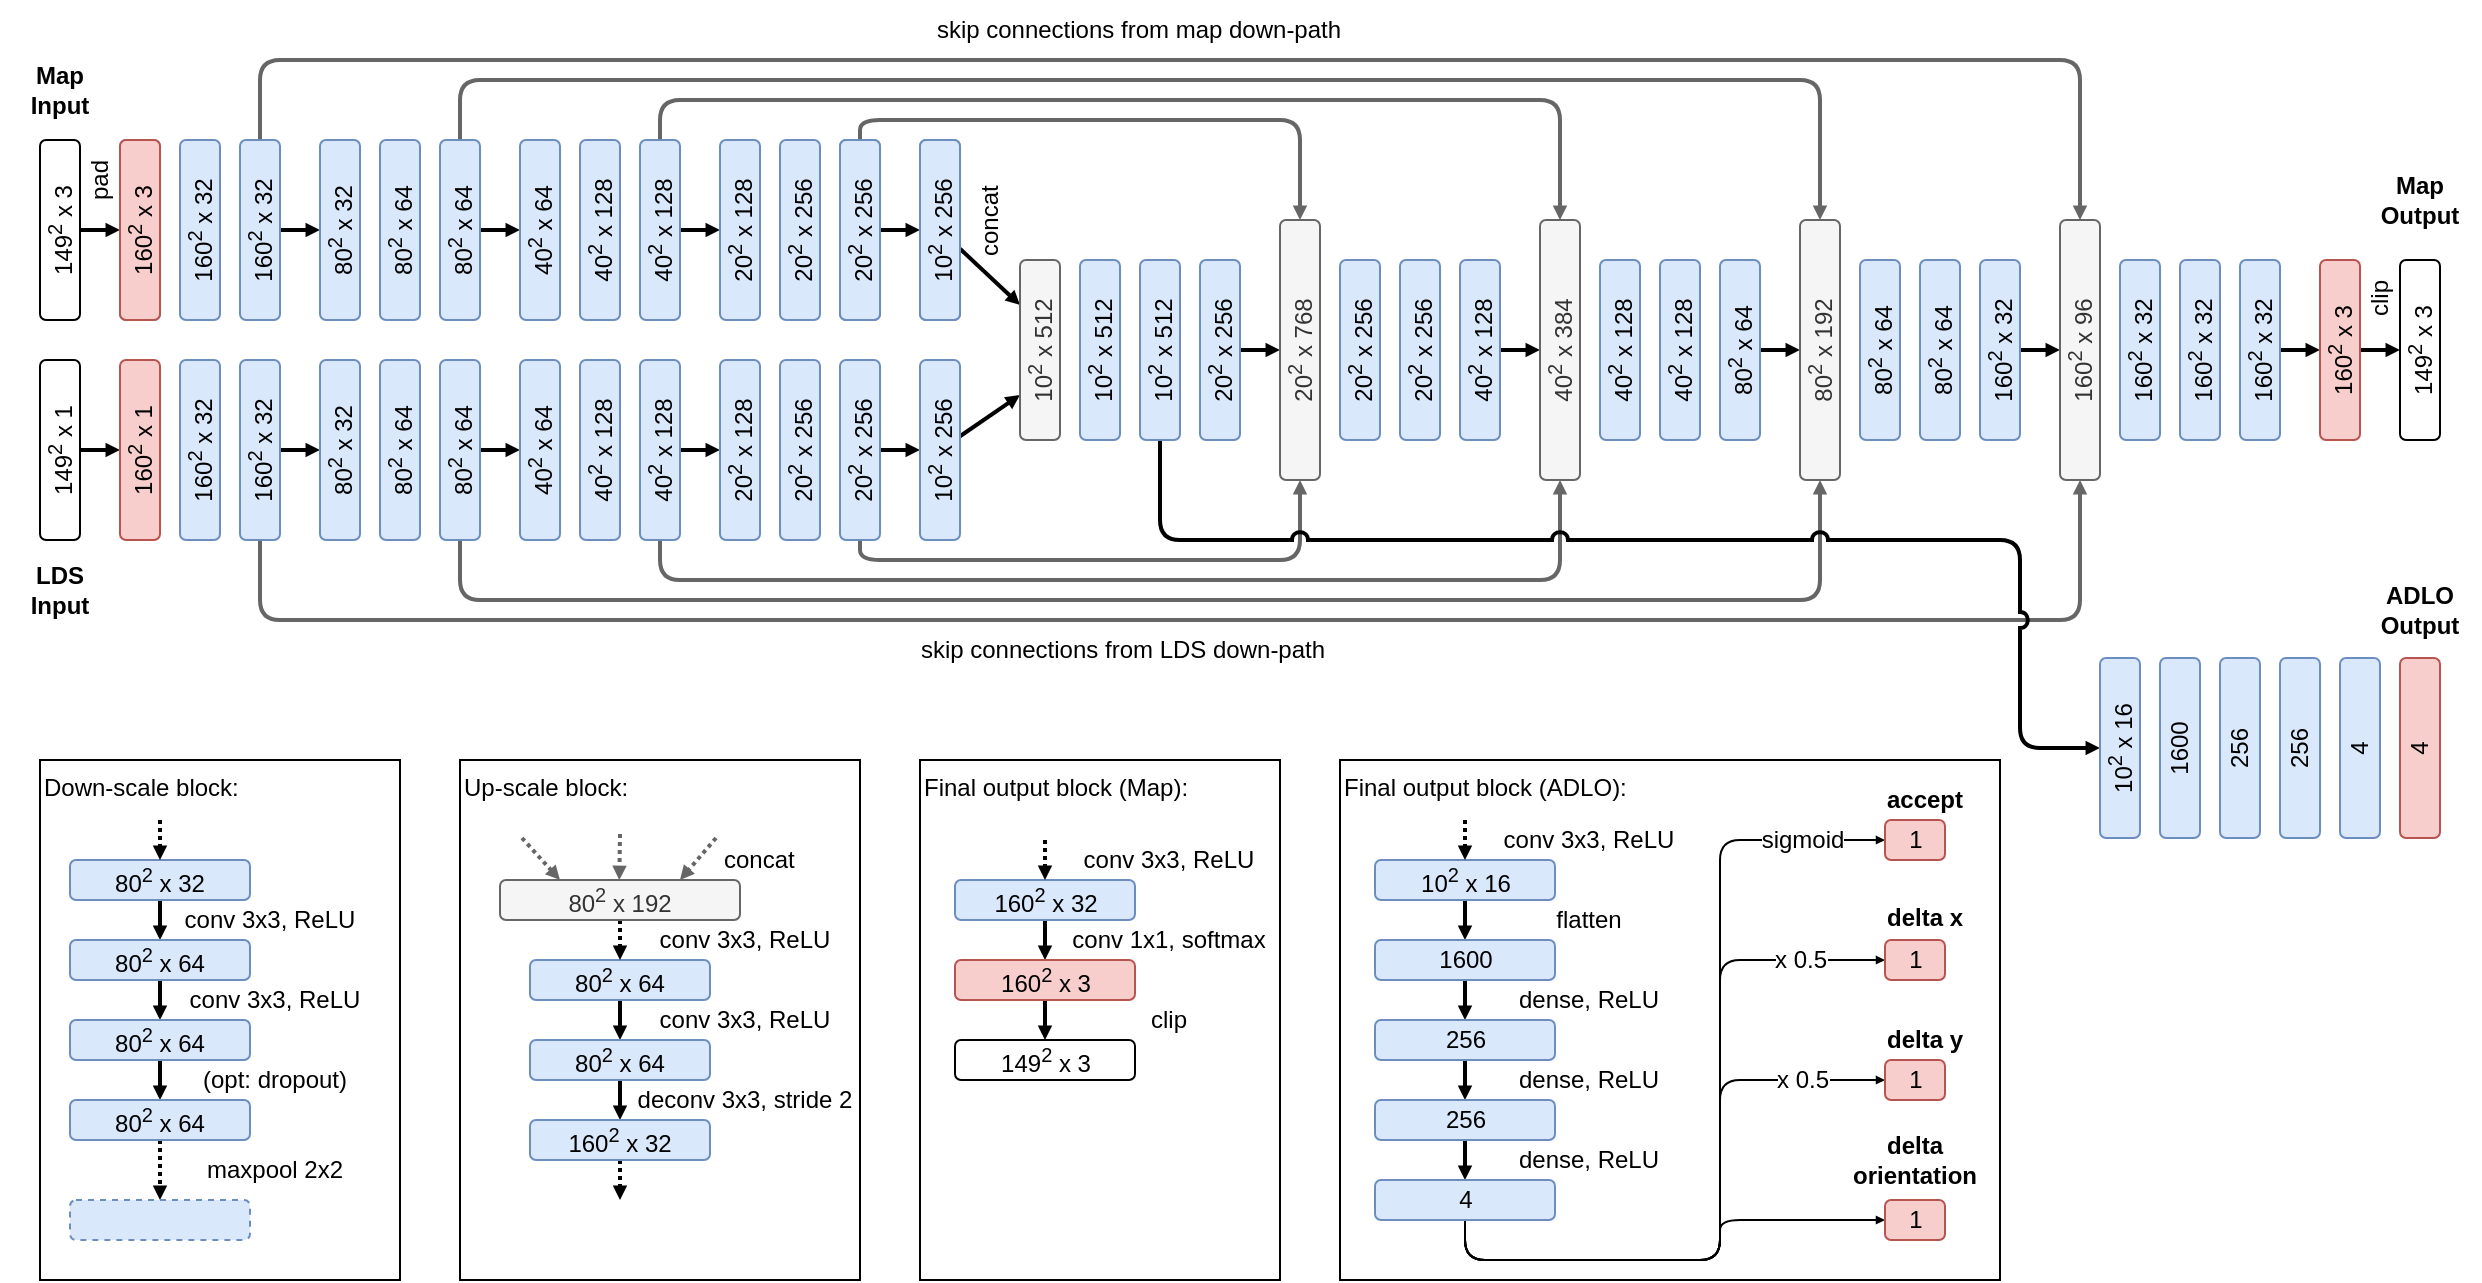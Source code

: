 <mxfile version="20.8.16" type="device" pages="2"><diagram name="slam-architecture" id="v8xXvUWWMMsPFe8PoRe8"><mxGraphModel dx="1233" dy="713" grid="1" gridSize="10" guides="1" tooltips="1" connect="1" arrows="1" fold="1" page="1" pageScale="1" pageWidth="1169" pageHeight="827" math="0" shadow="0"><root><mxCell id="0"/><mxCell id="1" parent="0"/><mxCell id="CcSDmbgj-KFEhcJyChZX-121" value="Down-scale block:" style="rounded=0;whiteSpace=wrap;html=1;fontSize=12;align=left;verticalAlign=top;" parent="1" vertex="1"><mxGeometry x="80" y="560" width="180" height="260" as="geometry"/></mxCell><mxCell id="CcSDmbgj-KFEhcJyChZX-16" style="edgeStyle=none;rounded=0;jumpSize=6;orthogonalLoop=1;jettySize=auto;html=1;entryX=0;entryY=0.5;entryDx=0;entryDy=0;strokeWidth=2;fontSize=10;endArrow=block;endFill=1;startSize=6;endSize=2;" parent="1" source="CcSDmbgj-KFEhcJyChZX-14" target="CcSDmbgj-KFEhcJyChZX-15" edge="1"><mxGeometry relative="1" as="geometry"/></mxCell><mxCell id="CcSDmbgj-KFEhcJyChZX-14" value="149&lt;sup style=&quot;border-color: var(--border-color);&quot;&gt;2&lt;/sup&gt;&amp;nbsp;x 3" style="rounded=1;whiteSpace=wrap;html=1;fontSize=12;horizontal=0;verticalAlign=middle;" parent="1" vertex="1"><mxGeometry x="80" y="250" width="20" height="90" as="geometry"/></mxCell><mxCell id="CcSDmbgj-KFEhcJyChZX-15" value="160&lt;sup style=&quot;border-color: var(--border-color);&quot;&gt;2&lt;/sup&gt;&amp;nbsp;x 3" style="rounded=1;whiteSpace=wrap;html=1;fontSize=12;horizontal=0;fillColor=#dae8fc;strokeColor=#6c8ebf;" parent="1" vertex="1"><mxGeometry x="120" y="250" width="20" height="90" as="geometry"/></mxCell><mxCell id="CcSDmbgj-KFEhcJyChZX-17" value="160&lt;sup style=&quot;border-color: var(--border-color);&quot;&gt;2&lt;/sup&gt;&amp;nbsp;x 32" style="rounded=1;whiteSpace=wrap;html=1;fontSize=12;horizontal=0;fillColor=#dae8fc;strokeColor=#6c8ebf;" parent="1" vertex="1"><mxGeometry x="150" y="250" width="20" height="90" as="geometry"/></mxCell><mxCell id="CcSDmbgj-KFEhcJyChZX-22" style="edgeStyle=none;rounded=0;jumpSize=6;orthogonalLoop=1;jettySize=auto;html=1;entryX=0;entryY=0.5;entryDx=0;entryDy=0;strokeWidth=2;fontSize=12;endArrow=block;endFill=1;startSize=6;endSize=2;" parent="1" source="CcSDmbgj-KFEhcJyChZX-18" target="CcSDmbgj-KFEhcJyChZX-19" edge="1"><mxGeometry relative="1" as="geometry"/></mxCell><mxCell id="CcSDmbgj-KFEhcJyChZX-99" style="edgeStyle=orthogonalEdgeStyle;rounded=1;jumpSize=6;orthogonalLoop=1;jettySize=auto;html=1;entryX=0.5;entryY=0;entryDx=0;entryDy=0;strokeWidth=2;fontSize=10;endArrow=block;endFill=1;startSize=6;endSize=2;fillColor=#f5f5f5;strokeColor=#666666;" parent="1" source="CcSDmbgj-KFEhcJyChZX-18" target="CcSDmbgj-KFEhcJyChZX-92" edge="1"><mxGeometry relative="1" as="geometry"><Array as="points"><mxPoint x="190" y="210"/><mxPoint x="1100" y="210"/></Array></mxGeometry></mxCell><mxCell id="CcSDmbgj-KFEhcJyChZX-18" value="160&lt;sup style=&quot;border-color: var(--border-color);&quot;&gt;2&lt;/sup&gt;&amp;nbsp;x 32" style="rounded=1;whiteSpace=wrap;html=1;fontSize=12;horizontal=0;fillColor=#dae8fc;strokeColor=#6c8ebf;" parent="1" vertex="1"><mxGeometry x="180" y="250" width="20" height="90" as="geometry"/></mxCell><mxCell id="CcSDmbgj-KFEhcJyChZX-19" value="80&lt;sup style=&quot;border-color: var(--border-color);&quot;&gt;2&lt;/sup&gt;&amp;nbsp;x 32" style="rounded=1;whiteSpace=wrap;html=1;fontSize=12;horizontal=0;fillColor=#dae8fc;strokeColor=#6c8ebf;" parent="1" vertex="1"><mxGeometry x="220" y="250" width="20" height="90" as="geometry"/></mxCell><mxCell id="CcSDmbgj-KFEhcJyChZX-25" value="80&lt;sup style=&quot;border-color: var(--border-color);&quot;&gt;2&lt;/sup&gt;&amp;nbsp;x 64" style="rounded=1;whiteSpace=wrap;html=1;fontSize=12;horizontal=0;fillColor=#dae8fc;strokeColor=#6c8ebf;" parent="1" vertex="1"><mxGeometry x="250" y="250" width="20" height="90" as="geometry"/></mxCell><mxCell id="CcSDmbgj-KFEhcJyChZX-28" style="edgeStyle=none;rounded=0;jumpSize=6;orthogonalLoop=1;jettySize=auto;html=1;entryX=0;entryY=0.5;entryDx=0;entryDy=0;strokeWidth=2;fontSize=10;endArrow=block;endFill=1;startSize=6;endSize=2;" parent="1" source="CcSDmbgj-KFEhcJyChZX-26" target="CcSDmbgj-KFEhcJyChZX-27" edge="1"><mxGeometry relative="1" as="geometry"/></mxCell><mxCell id="CcSDmbgj-KFEhcJyChZX-89" style="edgeStyle=orthogonalEdgeStyle;rounded=1;jumpSize=6;orthogonalLoop=1;jettySize=auto;html=1;entryX=0.5;entryY=0;entryDx=0;entryDy=0;strokeWidth=2;fontSize=10;endArrow=block;endFill=1;startSize=6;endSize=2;fillColor=#f5f5f5;strokeColor=#666666;" parent="1" source="CcSDmbgj-KFEhcJyChZX-26" target="CcSDmbgj-KFEhcJyChZX-82" edge="1"><mxGeometry relative="1" as="geometry"><Array as="points"><mxPoint x="290" y="220"/><mxPoint x="970" y="220"/></Array></mxGeometry></mxCell><mxCell id="CcSDmbgj-KFEhcJyChZX-26" value="80&lt;sup style=&quot;border-color: var(--border-color);&quot;&gt;2&lt;/sup&gt;&amp;nbsp;x 64" style="rounded=1;whiteSpace=wrap;html=1;fontSize=12;horizontal=0;fillColor=#dae8fc;strokeColor=#6c8ebf;" parent="1" vertex="1"><mxGeometry x="280" y="250" width="20" height="90" as="geometry"/></mxCell><mxCell id="CcSDmbgj-KFEhcJyChZX-27" value="40&lt;sup style=&quot;border-color: var(--border-color);&quot;&gt;2&lt;/sup&gt;&amp;nbsp;x 64" style="rounded=1;whiteSpace=wrap;html=1;fontSize=12;horizontal=0;fillColor=#dae8fc;strokeColor=#6c8ebf;" parent="1" vertex="1"><mxGeometry x="320" y="250" width="20" height="90" as="geometry"/></mxCell><mxCell id="CcSDmbgj-KFEhcJyChZX-29" value="40&lt;sup style=&quot;border-color: var(--border-color);&quot;&gt;2&lt;/sup&gt;&amp;nbsp;x 128" style="rounded=1;whiteSpace=wrap;html=1;fontSize=12;horizontal=0;fillColor=#dae8fc;strokeColor=#6c8ebf;" parent="1" vertex="1"><mxGeometry x="350" y="250" width="20" height="90" as="geometry"/></mxCell><mxCell id="CcSDmbgj-KFEhcJyChZX-32" style="edgeStyle=none;rounded=0;jumpSize=6;orthogonalLoop=1;jettySize=auto;html=1;entryX=0;entryY=0.5;entryDx=0;entryDy=0;strokeWidth=2;fontSize=10;endArrow=block;endFill=1;startSize=6;endSize=2;" parent="1" source="CcSDmbgj-KFEhcJyChZX-30" target="CcSDmbgj-KFEhcJyChZX-31" edge="1"><mxGeometry relative="1" as="geometry"/></mxCell><mxCell id="CcSDmbgj-KFEhcJyChZX-88" style="edgeStyle=orthogonalEdgeStyle;rounded=1;jumpSize=6;orthogonalLoop=1;jettySize=auto;html=1;entryX=0.5;entryY=0;entryDx=0;entryDy=0;strokeWidth=2;fontSize=10;endArrow=block;endFill=1;startSize=6;endSize=2;fillColor=#f5f5f5;strokeColor=#666666;" parent="1" source="CcSDmbgj-KFEhcJyChZX-30" target="CcSDmbgj-KFEhcJyChZX-76" edge="1"><mxGeometry relative="1" as="geometry"><Array as="points"><mxPoint x="390" y="230"/><mxPoint x="840" y="230"/></Array></mxGeometry></mxCell><mxCell id="CcSDmbgj-KFEhcJyChZX-30" value="40&lt;sup style=&quot;border-color: var(--border-color);&quot;&gt;2&lt;/sup&gt;&amp;nbsp;x 128" style="rounded=1;whiteSpace=wrap;html=1;fontSize=12;horizontal=0;fillColor=#dae8fc;strokeColor=#6c8ebf;" parent="1" vertex="1"><mxGeometry x="380" y="250" width="20" height="90" as="geometry"/></mxCell><mxCell id="CcSDmbgj-KFEhcJyChZX-31" value="20&lt;sup style=&quot;border-color: var(--border-color);&quot;&gt;2&lt;/sup&gt;&amp;nbsp;x 128" style="rounded=1;whiteSpace=wrap;html=1;fontSize=12;horizontal=0;fillColor=#dae8fc;strokeColor=#6c8ebf;" parent="1" vertex="1"><mxGeometry x="420" y="250" width="20" height="90" as="geometry"/></mxCell><mxCell id="CcSDmbgj-KFEhcJyChZX-33" value="20&lt;sup style=&quot;border-color: var(--border-color);&quot;&gt;2&lt;/sup&gt;&amp;nbsp;x 256" style="rounded=1;whiteSpace=wrap;html=1;fontSize=12;horizontal=0;fillColor=#dae8fc;strokeColor=#6c8ebf;" parent="1" vertex="1"><mxGeometry x="450" y="250" width="20" height="90" as="geometry"/></mxCell><mxCell id="CcSDmbgj-KFEhcJyChZX-34" value="20&lt;sup style=&quot;border-color: var(--border-color);&quot;&gt;2&lt;/sup&gt;&amp;nbsp;x 256" style="rounded=1;whiteSpace=wrap;html=1;fontSize=12;horizontal=0;fillColor=#dae8fc;strokeColor=#6c8ebf;" parent="1" vertex="1"><mxGeometry x="480" y="250" width="20" height="90" as="geometry"/></mxCell><mxCell id="CcSDmbgj-KFEhcJyChZX-35" style="edgeStyle=none;rounded=0;jumpSize=6;orthogonalLoop=1;jettySize=auto;html=1;entryX=0;entryY=0.5;entryDx=0;entryDy=0;strokeWidth=2;fontSize=10;endArrow=block;endFill=1;startSize=6;endSize=2;" parent="1" source="CcSDmbgj-KFEhcJyChZX-36" target="CcSDmbgj-KFEhcJyChZX-37" edge="1"><mxGeometry relative="1" as="geometry"/></mxCell><mxCell id="CcSDmbgj-KFEhcJyChZX-36" value="149&lt;sup style=&quot;border-color: var(--border-color);&quot;&gt;2&lt;/sup&gt;&amp;nbsp;x 1" style="rounded=1;whiteSpace=wrap;html=1;fontSize=12;horizontal=0;verticalAlign=middle;" parent="1" vertex="1"><mxGeometry x="80" y="360" width="20" height="90" as="geometry"/></mxCell><mxCell id="CcSDmbgj-KFEhcJyChZX-37" value="160&lt;sup style=&quot;border-color: var(--border-color);&quot;&gt;2&lt;/sup&gt;&amp;nbsp;x 1" style="rounded=1;whiteSpace=wrap;html=1;fontSize=12;horizontal=0;fillColor=#f8cecc;strokeColor=#b85450;" parent="1" vertex="1"><mxGeometry x="120" y="360" width="20" height="90" as="geometry"/></mxCell><mxCell id="CcSDmbgj-KFEhcJyChZX-38" value="160&lt;sup style=&quot;border-color: var(--border-color);&quot;&gt;2&lt;/sup&gt;&amp;nbsp;x 32" style="rounded=1;whiteSpace=wrap;html=1;fontSize=12;horizontal=0;fillColor=#dae8fc;strokeColor=#6c8ebf;" parent="1" vertex="1"><mxGeometry x="150" y="360" width="20" height="90" as="geometry"/></mxCell><mxCell id="CcSDmbgj-KFEhcJyChZX-39" style="edgeStyle=none;rounded=0;jumpSize=6;orthogonalLoop=1;jettySize=auto;html=1;entryX=0;entryY=0.5;entryDx=0;entryDy=0;strokeWidth=2;fontSize=12;endArrow=block;endFill=1;startSize=6;endSize=2;" parent="1" source="CcSDmbgj-KFEhcJyChZX-40" target="CcSDmbgj-KFEhcJyChZX-41" edge="1"><mxGeometry relative="1" as="geometry"/></mxCell><mxCell id="CcSDmbgj-KFEhcJyChZX-100" style="edgeStyle=orthogonalEdgeStyle;rounded=1;jumpSize=6;orthogonalLoop=1;jettySize=auto;html=1;entryX=0.5;entryY=1;entryDx=0;entryDy=0;strokeWidth=2;fontSize=10;endArrow=block;endFill=1;startSize=6;endSize=2;fillColor=#f5f5f5;strokeColor=#666666;" parent="1" source="CcSDmbgj-KFEhcJyChZX-40" target="CcSDmbgj-KFEhcJyChZX-92" edge="1"><mxGeometry relative="1" as="geometry"><Array as="points"><mxPoint x="190" y="490"/><mxPoint x="1100" y="490"/></Array></mxGeometry></mxCell><mxCell id="CcSDmbgj-KFEhcJyChZX-40" value="160&lt;sup style=&quot;border-color: var(--border-color);&quot;&gt;2&lt;/sup&gt;&amp;nbsp;x 32" style="rounded=1;whiteSpace=wrap;html=1;fontSize=12;horizontal=0;fillColor=#dae8fc;strokeColor=#6c8ebf;" parent="1" vertex="1"><mxGeometry x="180" y="360" width="20" height="90" as="geometry"/></mxCell><mxCell id="CcSDmbgj-KFEhcJyChZX-41" value="80&lt;sup style=&quot;border-color: var(--border-color);&quot;&gt;2&lt;/sup&gt;&amp;nbsp;x 32" style="rounded=1;whiteSpace=wrap;html=1;fontSize=12;horizontal=0;fillColor=#dae8fc;strokeColor=#6c8ebf;" parent="1" vertex="1"><mxGeometry x="220" y="360" width="20" height="90" as="geometry"/></mxCell><mxCell id="CcSDmbgj-KFEhcJyChZX-42" value="80&lt;sup style=&quot;border-color: var(--border-color);&quot;&gt;2&lt;/sup&gt;&amp;nbsp;x 64" style="rounded=1;whiteSpace=wrap;html=1;fontSize=12;horizontal=0;fillColor=#dae8fc;strokeColor=#6c8ebf;" parent="1" vertex="1"><mxGeometry x="250" y="360" width="20" height="90" as="geometry"/></mxCell><mxCell id="CcSDmbgj-KFEhcJyChZX-43" style="edgeStyle=none;rounded=0;jumpSize=6;orthogonalLoop=1;jettySize=auto;html=1;entryX=0;entryY=0.5;entryDx=0;entryDy=0;strokeWidth=2;fontSize=10;endArrow=block;endFill=1;startSize=6;endSize=2;" parent="1" source="CcSDmbgj-KFEhcJyChZX-44" target="CcSDmbgj-KFEhcJyChZX-45" edge="1"><mxGeometry relative="1" as="geometry"/></mxCell><mxCell id="CcSDmbgj-KFEhcJyChZX-87" style="edgeStyle=orthogonalEdgeStyle;rounded=1;jumpSize=6;orthogonalLoop=1;jettySize=auto;html=1;entryX=0.5;entryY=1;entryDx=0;entryDy=0;strokeWidth=2;fontSize=10;endArrow=block;endFill=1;startSize=6;endSize=2;fillColor=#f5f5f5;strokeColor=#666666;" parent="1" source="CcSDmbgj-KFEhcJyChZX-44" target="CcSDmbgj-KFEhcJyChZX-82" edge="1"><mxGeometry relative="1" as="geometry"><Array as="points"><mxPoint x="290" y="480"/><mxPoint x="970" y="480"/></Array></mxGeometry></mxCell><mxCell id="CcSDmbgj-KFEhcJyChZX-44" value="80&lt;sup style=&quot;border-color: var(--border-color);&quot;&gt;2&lt;/sup&gt;&amp;nbsp;x 64" style="rounded=1;whiteSpace=wrap;html=1;fontSize=12;horizontal=0;fillColor=#dae8fc;strokeColor=#6c8ebf;" parent="1" vertex="1"><mxGeometry x="280" y="360" width="20" height="90" as="geometry"/></mxCell><mxCell id="CcSDmbgj-KFEhcJyChZX-45" value="40&lt;sup style=&quot;border-color: var(--border-color);&quot;&gt;2&lt;/sup&gt;&amp;nbsp;x 64" style="rounded=1;whiteSpace=wrap;html=1;fontSize=12;horizontal=0;fillColor=#dae8fc;strokeColor=#6c8ebf;" parent="1" vertex="1"><mxGeometry x="320" y="360" width="20" height="90" as="geometry"/></mxCell><mxCell id="CcSDmbgj-KFEhcJyChZX-46" value="40&lt;sup style=&quot;border-color: var(--border-color);&quot;&gt;2&lt;/sup&gt;&amp;nbsp;x 128" style="rounded=1;whiteSpace=wrap;html=1;fontSize=12;horizontal=0;fillColor=#dae8fc;strokeColor=#6c8ebf;" parent="1" vertex="1"><mxGeometry x="350" y="360" width="20" height="90" as="geometry"/></mxCell><mxCell id="CcSDmbgj-KFEhcJyChZX-47" style="edgeStyle=none;rounded=0;jumpSize=6;orthogonalLoop=1;jettySize=auto;html=1;entryX=0;entryY=0.5;entryDx=0;entryDy=0;strokeWidth=2;fontSize=10;endArrow=block;endFill=1;startSize=6;endSize=2;" parent="1" source="CcSDmbgj-KFEhcJyChZX-48" target="CcSDmbgj-KFEhcJyChZX-49" edge="1"><mxGeometry relative="1" as="geometry"/></mxCell><mxCell id="CcSDmbgj-KFEhcJyChZX-86" style="edgeStyle=orthogonalEdgeStyle;rounded=1;jumpSize=6;orthogonalLoop=1;jettySize=auto;html=1;entryX=0.5;entryY=1;entryDx=0;entryDy=0;strokeWidth=2;fontSize=10;endArrow=block;endFill=1;startSize=6;endSize=2;fillColor=#f5f5f5;strokeColor=#666666;" parent="1" source="CcSDmbgj-KFEhcJyChZX-48" target="CcSDmbgj-KFEhcJyChZX-76" edge="1"><mxGeometry relative="1" as="geometry"><Array as="points"><mxPoint x="390" y="470"/><mxPoint x="840" y="470"/></Array></mxGeometry></mxCell><mxCell id="CcSDmbgj-KFEhcJyChZX-48" value="40&lt;sup style=&quot;border-color: var(--border-color);&quot;&gt;2&lt;/sup&gt;&amp;nbsp;x 128" style="rounded=1;whiteSpace=wrap;html=1;fontSize=12;horizontal=0;fillColor=#dae8fc;strokeColor=#6c8ebf;" parent="1" vertex="1"><mxGeometry x="380" y="360" width="20" height="90" as="geometry"/></mxCell><mxCell id="CcSDmbgj-KFEhcJyChZX-49" value="20&lt;sup style=&quot;border-color: var(--border-color);&quot;&gt;2&lt;/sup&gt;&amp;nbsp;x 128" style="rounded=1;whiteSpace=wrap;html=1;fontSize=12;horizontal=0;fillColor=#dae8fc;strokeColor=#6c8ebf;" parent="1" vertex="1"><mxGeometry x="420" y="360" width="20" height="90" as="geometry"/></mxCell><mxCell id="CcSDmbgj-KFEhcJyChZX-50" value="20&lt;sup style=&quot;border-color: var(--border-color);&quot;&gt;2&lt;/sup&gt;&amp;nbsp;x 256" style="rounded=1;whiteSpace=wrap;html=1;fontSize=12;horizontal=0;fillColor=#dae8fc;strokeColor=#6c8ebf;" parent="1" vertex="1"><mxGeometry x="450" y="360" width="20" height="90" as="geometry"/></mxCell><mxCell id="CcSDmbgj-KFEhcJyChZX-57" style="edgeStyle=none;rounded=0;jumpSize=6;orthogonalLoop=1;jettySize=auto;html=1;entryX=0;entryY=0.5;entryDx=0;entryDy=0;strokeWidth=2;fontSize=10;endArrow=block;endFill=1;startSize=6;endSize=2;" parent="1" source="CcSDmbgj-KFEhcJyChZX-51" target="CcSDmbgj-KFEhcJyChZX-54" edge="1"><mxGeometry relative="1" as="geometry"/></mxCell><mxCell id="CcSDmbgj-KFEhcJyChZX-69" style="edgeStyle=orthogonalEdgeStyle;rounded=1;jumpSize=6;orthogonalLoop=1;jettySize=auto;html=1;entryX=0.5;entryY=1;entryDx=0;entryDy=0;strokeWidth=2;fontSize=10;endArrow=block;endFill=1;startSize=6;endSize=2;fillColor=#f5f5f5;strokeColor=#666666;" parent="1" source="CcSDmbgj-KFEhcJyChZX-51" target="CcSDmbgj-KFEhcJyChZX-67" edge="1"><mxGeometry relative="1" as="geometry"><Array as="points"><mxPoint x="490" y="460"/><mxPoint x="710" y="460"/></Array></mxGeometry></mxCell><mxCell id="CcSDmbgj-KFEhcJyChZX-51" value="20&lt;sup style=&quot;border-color: var(--border-color);&quot;&gt;2&lt;/sup&gt;&amp;nbsp;x 256" style="rounded=1;whiteSpace=wrap;html=1;fontSize=12;horizontal=0;fillColor=#dae8fc;strokeColor=#6c8ebf;" parent="1" vertex="1"><mxGeometry x="480" y="360" width="20" height="90" as="geometry"/></mxCell><mxCell id="CcSDmbgj-KFEhcJyChZX-56" style="edgeStyle=none;rounded=0;jumpSize=6;orthogonalLoop=1;jettySize=auto;html=1;strokeWidth=2;fontSize=10;endArrow=block;endFill=1;startSize=6;endSize=2;" parent="1" source="CcSDmbgj-KFEhcJyChZX-52" target="CcSDmbgj-KFEhcJyChZX-55" edge="1"><mxGeometry relative="1" as="geometry"/></mxCell><mxCell id="CcSDmbgj-KFEhcJyChZX-70" style="edgeStyle=orthogonalEdgeStyle;rounded=1;jumpSize=6;orthogonalLoop=1;jettySize=auto;html=1;entryX=0.5;entryY=0;entryDx=0;entryDy=0;strokeWidth=2;fontSize=10;endArrow=block;endFill=1;startSize=6;endSize=2;fillColor=#f5f5f5;strokeColor=#666666;" parent="1" source="CcSDmbgj-KFEhcJyChZX-52" target="CcSDmbgj-KFEhcJyChZX-67" edge="1"><mxGeometry relative="1" as="geometry"><Array as="points"><mxPoint x="490" y="240"/><mxPoint x="710" y="240"/></Array></mxGeometry></mxCell><mxCell id="CcSDmbgj-KFEhcJyChZX-52" value="20&lt;sup style=&quot;border-color: var(--border-color);&quot;&gt;2&lt;/sup&gt;&amp;nbsp;x 256" style="rounded=1;whiteSpace=wrap;html=1;fontSize=12;horizontal=0;fillColor=#dae8fc;strokeColor=#6c8ebf;" parent="1" vertex="1"><mxGeometry x="480" y="250" width="20" height="90" as="geometry"/></mxCell><mxCell id="CcSDmbgj-KFEhcJyChZX-53" value="20&lt;sup style=&quot;border-color: var(--border-color);&quot;&gt;2&lt;/sup&gt;&amp;nbsp;x 256" style="rounded=1;whiteSpace=wrap;html=1;fontSize=12;horizontal=0;fillColor=#dae8fc;strokeColor=#6c8ebf;" parent="1" vertex="1"><mxGeometry x="520" y="250" width="20" height="90" as="geometry"/></mxCell><mxCell id="CcSDmbgj-KFEhcJyChZX-62" style="edgeStyle=none;rounded=0;jumpSize=6;orthogonalLoop=1;jettySize=auto;html=1;entryX=0;entryY=0.75;entryDx=0;entryDy=0;strokeWidth=2;fontSize=10;endArrow=block;endFill=1;startSize=6;endSize=2;" parent="1" source="CcSDmbgj-KFEhcJyChZX-54" target="CcSDmbgj-KFEhcJyChZX-58" edge="1"><mxGeometry relative="1" as="geometry"/></mxCell><mxCell id="CcSDmbgj-KFEhcJyChZX-54" value="10&lt;sup style=&quot;border-color: var(--border-color);&quot;&gt;2&lt;/sup&gt;&amp;nbsp;x 256" style="rounded=1;whiteSpace=wrap;html=1;fontSize=12;horizontal=0;fillColor=#dae8fc;strokeColor=#6c8ebf;" parent="1" vertex="1"><mxGeometry x="520" y="360" width="20" height="90" as="geometry"/></mxCell><mxCell id="CcSDmbgj-KFEhcJyChZX-63" style="edgeStyle=none;rounded=0;jumpSize=6;orthogonalLoop=1;jettySize=auto;html=1;entryX=0;entryY=0.25;entryDx=0;entryDy=0;strokeWidth=2;fontSize=10;endArrow=block;endFill=1;startSize=6;endSize=2;" parent="1" source="CcSDmbgj-KFEhcJyChZX-55" target="CcSDmbgj-KFEhcJyChZX-58" edge="1"><mxGeometry relative="1" as="geometry"/></mxCell><mxCell id="CcSDmbgj-KFEhcJyChZX-55" value="10&lt;sup style=&quot;border-color: var(--border-color);&quot;&gt;2&lt;/sup&gt;&amp;nbsp;x 256" style="rounded=1;whiteSpace=wrap;html=1;fontSize=12;horizontal=0;fillColor=#dae8fc;strokeColor=#6c8ebf;" parent="1" vertex="1"><mxGeometry x="520" y="250" width="20" height="90" as="geometry"/></mxCell><mxCell id="CcSDmbgj-KFEhcJyChZX-58" value="10&lt;sup style=&quot;border-color: var(--border-color);&quot;&gt;2&lt;/sup&gt;&amp;nbsp;x 512" style="rounded=1;whiteSpace=wrap;html=1;fontSize=12;horizontal=0;fillColor=#f5f5f5;strokeColor=#666666;fontColor=#333333;" parent="1" vertex="1"><mxGeometry x="570" y="310" width="20" height="90" as="geometry"/></mxCell><mxCell id="CcSDmbgj-KFEhcJyChZX-59" value="10&lt;sup style=&quot;border-color: var(--border-color);&quot;&gt;2&lt;/sup&gt;&amp;nbsp;x 512" style="rounded=1;whiteSpace=wrap;html=1;fontSize=12;horizontal=0;fillColor=#dae8fc;strokeColor=#6c8ebf;" parent="1" vertex="1"><mxGeometry x="600" y="310" width="20" height="90" as="geometry"/></mxCell><mxCell id="CcSDmbgj-KFEhcJyChZX-179" style="edgeStyle=orthogonalEdgeStyle;rounded=1;jumpSize=6;orthogonalLoop=1;jettySize=auto;html=1;strokeWidth=2;fontSize=12;endArrow=block;endFill=1;startSize=6;endSize=2;entryX=0;entryY=0.5;entryDx=0;entryDy=0;jumpStyle=arc;" parent="1" source="CcSDmbgj-KFEhcJyChZX-60" target="CcSDmbgj-KFEhcJyChZX-180" edge="1"><mxGeometry relative="1" as="geometry"><mxPoint x="760" y="540" as="targetPoint"/><Array as="points"><mxPoint x="640" y="450"/><mxPoint x="1070" y="450"/><mxPoint x="1070" y="554"/></Array></mxGeometry></mxCell><mxCell id="CcSDmbgj-KFEhcJyChZX-60" value="10&lt;sup style=&quot;border-color: var(--border-color);&quot;&gt;2&lt;/sup&gt;&amp;nbsp;x 512" style="rounded=1;whiteSpace=wrap;html=1;fontSize=12;horizontal=0;fillColor=#dae8fc;strokeColor=#6c8ebf;" parent="1" vertex="1"><mxGeometry x="630" y="310" width="20" height="90" as="geometry"/></mxCell><mxCell id="CcSDmbgj-KFEhcJyChZX-64" value="concat" style="text;html=1;strokeColor=none;fillColor=none;align=left;verticalAlign=middle;whiteSpace=wrap;rounded=0;fontSize=12;horizontal=0;" parent="1" vertex="1"><mxGeometry x="540" y="270" width="30" height="40" as="geometry"/></mxCell><mxCell id="CcSDmbgj-KFEhcJyChZX-71" style="rounded=1;jumpSize=6;orthogonalLoop=1;jettySize=auto;html=1;entryX=0;entryY=0.5;entryDx=0;entryDy=0;strokeWidth=2;fontSize=10;endArrow=block;endFill=1;startSize=6;endSize=2;" parent="1" source="CcSDmbgj-KFEhcJyChZX-65" target="CcSDmbgj-KFEhcJyChZX-67" edge="1"><mxGeometry relative="1" as="geometry"/></mxCell><mxCell id="CcSDmbgj-KFEhcJyChZX-65" value="20&lt;sup style=&quot;border-color: var(--border-color);&quot;&gt;2&lt;/sup&gt;&amp;nbsp;x 256" style="rounded=1;whiteSpace=wrap;html=1;fontSize=12;horizontal=0;fillColor=#dae8fc;strokeColor=#6c8ebf;" parent="1" vertex="1"><mxGeometry x="660" y="310" width="20" height="90" as="geometry"/></mxCell><mxCell id="CcSDmbgj-KFEhcJyChZX-67" value="20&lt;sup style=&quot;border-color: var(--border-color);&quot;&gt;2&lt;/sup&gt;&amp;nbsp;x 768" style="rounded=1;whiteSpace=wrap;html=1;fontSize=12;horizontal=0;fillColor=#f5f5f5;strokeColor=#666666;fontColor=#333333;" parent="1" vertex="1"><mxGeometry x="700" y="290" width="20" height="130" as="geometry"/></mxCell><mxCell id="CcSDmbgj-KFEhcJyChZX-72" value="20&lt;sup style=&quot;border-color: var(--border-color);&quot;&gt;2&lt;/sup&gt;&amp;nbsp;x 256" style="rounded=1;whiteSpace=wrap;html=1;fontSize=12;horizontal=0;fillColor=#dae8fc;strokeColor=#6c8ebf;" parent="1" vertex="1"><mxGeometry x="730" y="310" width="20" height="90" as="geometry"/></mxCell><mxCell id="CcSDmbgj-KFEhcJyChZX-73" value="20&lt;sup style=&quot;border-color: var(--border-color);&quot;&gt;2&lt;/sup&gt;&amp;nbsp;x 256" style="rounded=1;whiteSpace=wrap;html=1;fontSize=12;horizontal=0;fillColor=#dae8fc;strokeColor=#6c8ebf;" parent="1" vertex="1"><mxGeometry x="760" y="310" width="20" height="90" as="geometry"/></mxCell><mxCell id="CcSDmbgj-KFEhcJyChZX-79" style="edgeStyle=none;rounded=1;jumpSize=6;orthogonalLoop=1;jettySize=auto;html=1;entryX=0;entryY=0.5;entryDx=0;entryDy=0;strokeWidth=2;fontSize=10;endArrow=block;endFill=1;startSize=6;endSize=2;" parent="1" source="CcSDmbgj-KFEhcJyChZX-74" target="CcSDmbgj-KFEhcJyChZX-76" edge="1"><mxGeometry relative="1" as="geometry"/></mxCell><mxCell id="CcSDmbgj-KFEhcJyChZX-74" value="40&lt;sup style=&quot;border-color: var(--border-color);&quot;&gt;2&lt;/sup&gt;&amp;nbsp;x 128" style="rounded=1;whiteSpace=wrap;html=1;fontSize=12;horizontal=0;fillColor=#dae8fc;strokeColor=#6c8ebf;" parent="1" vertex="1"><mxGeometry x="790" y="310" width="20" height="90" as="geometry"/></mxCell><mxCell id="CcSDmbgj-KFEhcJyChZX-76" value="40&lt;sup style=&quot;border-color: var(--border-color);&quot;&gt;2&lt;/sup&gt;&amp;nbsp;x 384" style="rounded=1;whiteSpace=wrap;html=1;fontSize=12;horizontal=0;fillColor=#f5f5f5;strokeColor=#666666;fontColor=#333333;" parent="1" vertex="1"><mxGeometry x="830" y="290" width="20" height="130" as="geometry"/></mxCell><mxCell id="CcSDmbgj-KFEhcJyChZX-77" value="40&lt;sup style=&quot;border-color: var(--border-color);&quot;&gt;2&lt;/sup&gt;&amp;nbsp;x 128" style="rounded=1;whiteSpace=wrap;html=1;fontSize=12;horizontal=0;fillColor=#dae8fc;strokeColor=#6c8ebf;" parent="1" vertex="1"><mxGeometry x="860" y="310" width="20" height="90" as="geometry"/></mxCell><mxCell id="CcSDmbgj-KFEhcJyChZX-78" value="40&lt;sup style=&quot;border-color: var(--border-color);&quot;&gt;2&lt;/sup&gt;&amp;nbsp;x 128" style="rounded=1;whiteSpace=wrap;html=1;fontSize=12;horizontal=0;fillColor=#dae8fc;strokeColor=#6c8ebf;" parent="1" vertex="1"><mxGeometry x="890" y="310" width="20" height="90" as="geometry"/></mxCell><mxCell id="CcSDmbgj-KFEhcJyChZX-80" style="edgeStyle=none;rounded=1;jumpSize=6;orthogonalLoop=1;jettySize=auto;html=1;entryX=0;entryY=0.5;entryDx=0;entryDy=0;strokeWidth=2;fontSize=10;endArrow=block;endFill=1;startSize=6;endSize=2;" parent="1" source="CcSDmbgj-KFEhcJyChZX-81" target="CcSDmbgj-KFEhcJyChZX-82" edge="1"><mxGeometry relative="1" as="geometry"/></mxCell><mxCell id="CcSDmbgj-KFEhcJyChZX-81" value="80&lt;sup style=&quot;border-color: var(--border-color);&quot;&gt;2&lt;/sup&gt;&amp;nbsp;x 64" style="rounded=1;whiteSpace=wrap;html=1;fontSize=12;horizontal=0;fillColor=#dae8fc;strokeColor=#6c8ebf;" parent="1" vertex="1"><mxGeometry x="920" y="310" width="20" height="90" as="geometry"/></mxCell><mxCell id="CcSDmbgj-KFEhcJyChZX-82" value="80&lt;sup style=&quot;border-color: var(--border-color);&quot;&gt;2&lt;/sup&gt;&amp;nbsp;x 192" style="rounded=1;whiteSpace=wrap;html=1;fontSize=12;horizontal=0;fillColor=#f5f5f5;strokeColor=#666666;fontColor=#333333;" parent="1" vertex="1"><mxGeometry x="960" y="290" width="20" height="130" as="geometry"/></mxCell><mxCell id="CcSDmbgj-KFEhcJyChZX-83" value="80&lt;sup style=&quot;border-color: var(--border-color);&quot;&gt;2&lt;/sup&gt;&amp;nbsp;x 64" style="rounded=1;whiteSpace=wrap;html=1;fontSize=12;horizontal=0;fillColor=#dae8fc;strokeColor=#6c8ebf;" parent="1" vertex="1"><mxGeometry x="990" y="310" width="20" height="90" as="geometry"/></mxCell><mxCell id="CcSDmbgj-KFEhcJyChZX-84" value="80&lt;sup style=&quot;border-color: var(--border-color);&quot;&gt;2&lt;/sup&gt;&amp;nbsp;x 64" style="rounded=1;whiteSpace=wrap;html=1;fontSize=12;horizontal=0;fillColor=#dae8fc;strokeColor=#6c8ebf;" parent="1" vertex="1"><mxGeometry x="1020" y="310" width="20" height="90" as="geometry"/></mxCell><mxCell id="CcSDmbgj-KFEhcJyChZX-90" style="edgeStyle=none;rounded=1;jumpSize=6;orthogonalLoop=1;jettySize=auto;html=1;entryX=0;entryY=0.5;entryDx=0;entryDy=0;strokeWidth=2;fontSize=10;endArrow=block;endFill=1;startSize=6;endSize=2;" parent="1" source="CcSDmbgj-KFEhcJyChZX-91" target="CcSDmbgj-KFEhcJyChZX-92" edge="1"><mxGeometry relative="1" as="geometry"/></mxCell><mxCell id="CcSDmbgj-KFEhcJyChZX-91" value="160&lt;sup style=&quot;border-color: var(--border-color);&quot;&gt;2&lt;/sup&gt;&amp;nbsp;x 32" style="rounded=1;whiteSpace=wrap;html=1;fontSize=12;horizontal=0;fillColor=#dae8fc;strokeColor=#6c8ebf;" parent="1" vertex="1"><mxGeometry x="1050" y="310" width="20" height="90" as="geometry"/></mxCell><mxCell id="CcSDmbgj-KFEhcJyChZX-92" value="160&lt;sup style=&quot;border-color: var(--border-color);&quot;&gt;2&lt;/sup&gt;&amp;nbsp;x 96" style="rounded=1;whiteSpace=wrap;html=1;fontSize=12;horizontal=0;fillColor=#f5f5f5;strokeColor=#666666;fontColor=#333333;" parent="1" vertex="1"><mxGeometry x="1090" y="290" width="20" height="130" as="geometry"/></mxCell><mxCell id="CcSDmbgj-KFEhcJyChZX-93" value="160&lt;sup style=&quot;border-color: var(--border-color);&quot;&gt;2&lt;/sup&gt;&amp;nbsp;x 32" style="rounded=1;whiteSpace=wrap;html=1;fontSize=12;horizontal=0;fillColor=#dae8fc;strokeColor=#6c8ebf;" parent="1" vertex="1"><mxGeometry x="1120" y="310" width="20" height="90" as="geometry"/></mxCell><mxCell id="CcSDmbgj-KFEhcJyChZX-94" value="160&lt;sup style=&quot;border-color: var(--border-color);&quot;&gt;2&lt;/sup&gt;&amp;nbsp;x 32" style="rounded=1;whiteSpace=wrap;html=1;fontSize=12;horizontal=0;fillColor=#dae8fc;strokeColor=#6c8ebf;" parent="1" vertex="1"><mxGeometry x="1150" y="310" width="20" height="90" as="geometry"/></mxCell><mxCell id="CcSDmbgj-KFEhcJyChZX-143" style="edgeStyle=orthogonalEdgeStyle;rounded=1;jumpSize=6;orthogonalLoop=1;jettySize=auto;html=1;entryX=0;entryY=0.5;entryDx=0;entryDy=0;strokeWidth=2;fontSize=12;endArrow=block;endFill=1;startSize=6;endSize=2;exitX=1;exitY=0.5;exitDx=0;exitDy=0;" parent="1" source="CcSDmbgj-KFEhcJyChZX-171" target="CcSDmbgj-KFEhcJyChZX-97" edge="1"><mxGeometry relative="1" as="geometry"><mxPoint x="1210" y="280" as="sourcePoint"/></mxGeometry></mxCell><mxCell id="CcSDmbgj-KFEhcJyChZX-108" style="edgeStyle=orthogonalEdgeStyle;rounded=1;jumpSize=6;orthogonalLoop=1;jettySize=auto;html=1;entryX=0;entryY=0.5;entryDx=0;entryDy=0;strokeWidth=2;fontSize=12;endArrow=block;endFill=1;startSize=6;endSize=2;" parent="1" source="CcSDmbgj-KFEhcJyChZX-97" target="CcSDmbgj-KFEhcJyChZX-98" edge="1"><mxGeometry relative="1" as="geometry"/></mxCell><mxCell id="CcSDmbgj-KFEhcJyChZX-97" value="160&lt;sup style=&quot;border-color: var(--border-color);&quot;&gt;2&lt;/sup&gt;&amp;nbsp;x 3" style="rounded=1;whiteSpace=wrap;html=1;fontSize=12;horizontal=0;fillColor=#f8cecc;strokeColor=#b85450;" parent="1" vertex="1"><mxGeometry x="1220" y="310" width="20" height="90" as="geometry"/></mxCell><mxCell id="CcSDmbgj-KFEhcJyChZX-98" value="149&lt;sup style=&quot;border-color: var(--border-color);&quot;&gt;2&lt;/sup&gt;&amp;nbsp;x 3" style="rounded=1;whiteSpace=wrap;html=1;fontSize=12;horizontal=0;" parent="1" vertex="1"><mxGeometry x="1260" y="310" width="20" height="90" as="geometry"/></mxCell><mxCell id="CcSDmbgj-KFEhcJyChZX-105" value="clip" style="text;html=1;strokeColor=none;fillColor=none;align=left;verticalAlign=middle;whiteSpace=wrap;rounded=0;fontSize=12;horizontal=0;" parent="1" vertex="1"><mxGeometry x="1240" y="310" width="20" height="30" as="geometry"/></mxCell><mxCell id="CcSDmbgj-KFEhcJyChZX-122" style="edgeStyle=orthogonalEdgeStyle;rounded=1;jumpSize=6;orthogonalLoop=1;jettySize=auto;html=1;entryX=0.5;entryY=0;entryDx=0;entryDy=0;strokeWidth=2;fontSize=12;endArrow=block;endFill=1;startSize=6;endSize=2;" parent="1" source="CcSDmbgj-KFEhcJyChZX-109" target="CcSDmbgj-KFEhcJyChZX-118" edge="1"><mxGeometry relative="1" as="geometry"/></mxCell><mxCell id="CcSDmbgj-KFEhcJyChZX-109" value="80&lt;sup style=&quot;border-color: var(--border-color);&quot;&gt;2&lt;/sup&gt;&amp;nbsp;x 32" style="rounded=1;whiteSpace=wrap;html=1;fontSize=12;horizontal=1;fillColor=#dae8fc;strokeColor=#6c8ebf;rotation=0;" parent="1" vertex="1"><mxGeometry x="95" y="610" width="90" height="20" as="geometry"/></mxCell><mxCell id="CcSDmbgj-KFEhcJyChZX-123" style="edgeStyle=orthogonalEdgeStyle;rounded=1;jumpSize=6;orthogonalLoop=1;jettySize=auto;html=1;entryX=0.5;entryY=0;entryDx=0;entryDy=0;strokeWidth=2;fontSize=12;endArrow=block;endFill=1;startSize=6;endSize=2;" parent="1" source="CcSDmbgj-KFEhcJyChZX-118" target="CcSDmbgj-KFEhcJyChZX-119" edge="1"><mxGeometry relative="1" as="geometry"/></mxCell><mxCell id="CcSDmbgj-KFEhcJyChZX-118" value="80&lt;sup style=&quot;border-color: var(--border-color);&quot;&gt;2&lt;/sup&gt;&amp;nbsp;x 64" style="rounded=1;whiteSpace=wrap;html=1;fontSize=12;horizontal=1;fillColor=#dae8fc;strokeColor=#6c8ebf;rotation=0;" parent="1" vertex="1"><mxGeometry x="95" y="650" width="90" height="20" as="geometry"/></mxCell><mxCell id="CcSDmbgj-KFEhcJyChZX-124" style="rounded=1;jumpSize=6;orthogonalLoop=1;jettySize=auto;html=1;strokeWidth=2;fontSize=12;endArrow=block;endFill=1;startSize=6;endSize=2;dashed=1;dashPattern=1 1;entryX=0.5;entryY=0;entryDx=0;entryDy=0;exitX=0.5;exitY=1;exitDx=0;exitDy=0;" parent="1" source="CcSDmbgj-KFEhcJyChZX-145" target="CcSDmbgj-KFEhcJyChZX-172" edge="1"><mxGeometry relative="1" as="geometry"><mxPoint x="140" y="730" as="targetPoint"/></mxGeometry></mxCell><mxCell id="CcSDmbgj-KFEhcJyChZX-173" style="edgeStyle=none;rounded=1;jumpSize=6;orthogonalLoop=1;jettySize=auto;html=1;entryX=0.5;entryY=0;entryDx=0;entryDy=0;strokeWidth=2;fontSize=12;endArrow=block;endFill=1;startSize=6;endSize=2;" parent="1" source="CcSDmbgj-KFEhcJyChZX-119" target="CcSDmbgj-KFEhcJyChZX-145" edge="1"><mxGeometry relative="1" as="geometry"/></mxCell><mxCell id="CcSDmbgj-KFEhcJyChZX-119" value="80&lt;sup style=&quot;border-color: var(--border-color);&quot;&gt;2&lt;/sup&gt;&amp;nbsp;x 64" style="rounded=1;whiteSpace=wrap;html=1;fontSize=12;horizontal=1;fillColor=#dae8fc;strokeColor=#6c8ebf;rotation=0;" parent="1" vertex="1"><mxGeometry x="95" y="690" width="90" height="20" as="geometry"/></mxCell><mxCell id="CcSDmbgj-KFEhcJyChZX-126" style="edgeStyle=orthogonalEdgeStyle;rounded=1;jumpSize=6;orthogonalLoop=1;jettySize=auto;html=1;entryX=0.5;entryY=0;entryDx=0;entryDy=0;strokeWidth=2;fontSize=12;endArrow=block;endFill=1;startSize=6;endSize=2;dashed=1;dashPattern=1 1;" parent="1" target="CcSDmbgj-KFEhcJyChZX-109" edge="1"><mxGeometry relative="1" as="geometry"><mxPoint x="140" y="590" as="sourcePoint"/></mxGeometry></mxCell><mxCell id="CcSDmbgj-KFEhcJyChZX-128" value="conv 3x3, ReLU" style="text;html=1;strokeColor=none;fillColor=none;align=center;verticalAlign=middle;whiteSpace=wrap;rounded=0;fontSize=12;" parent="1" vertex="1"><mxGeometry x="140" y="630" width="110" height="20" as="geometry"/></mxCell><mxCell id="CcSDmbgj-KFEhcJyChZX-129" value="conv 3x3, ReLU" style="text;html=1;strokeColor=none;fillColor=none;align=center;verticalAlign=middle;whiteSpace=wrap;rounded=0;fontSize=12;" parent="1" vertex="1"><mxGeometry x="145" y="670" width="105" height="20" as="geometry"/></mxCell><mxCell id="CcSDmbgj-KFEhcJyChZX-130" value="maxpool 2x2" style="text;html=1;strokeColor=none;fillColor=none;align=center;verticalAlign=middle;whiteSpace=wrap;rounded=0;fontSize=12;" parent="1" vertex="1"><mxGeometry x="145" y="750" width="105" height="30" as="geometry"/></mxCell><mxCell id="CcSDmbgj-KFEhcJyChZX-131" value="Up-scale block:" style="rounded=0;whiteSpace=wrap;html=1;fontSize=12;align=left;verticalAlign=top;" parent="1" vertex="1"><mxGeometry x="290" y="560" width="200" height="260" as="geometry"/></mxCell><mxCell id="CcSDmbgj-KFEhcJyChZX-132" style="edgeStyle=orthogonalEdgeStyle;rounded=1;jumpSize=6;orthogonalLoop=1;jettySize=auto;html=1;entryX=0.5;entryY=0;entryDx=0;entryDy=0;strokeWidth=2;fontSize=12;endArrow=block;endFill=1;startSize=6;endSize=2;" parent="1" source="CcSDmbgj-KFEhcJyChZX-133" target="CcSDmbgj-KFEhcJyChZX-135" edge="1"><mxGeometry relative="1" as="geometry"/></mxCell><mxCell id="CcSDmbgj-KFEhcJyChZX-133" value="80&lt;sup style=&quot;border-color: var(--border-color);&quot;&gt;2&lt;/sup&gt;&amp;nbsp;x 64" style="rounded=1;whiteSpace=wrap;html=1;fontSize=12;horizontal=1;fillColor=#dae8fc;strokeColor=#6c8ebf;rotation=0;" parent="1" vertex="1"><mxGeometry x="325" y="660" width="90" height="20" as="geometry"/></mxCell><mxCell id="CcSDmbgj-KFEhcJyChZX-134" style="edgeStyle=orthogonalEdgeStyle;rounded=1;jumpSize=6;orthogonalLoop=1;jettySize=auto;html=1;entryX=0.5;entryY=0;entryDx=0;entryDy=0;strokeWidth=2;fontSize=12;endArrow=block;endFill=1;startSize=6;endSize=2;" parent="1" source="CcSDmbgj-KFEhcJyChZX-135" target="CcSDmbgj-KFEhcJyChZX-137" edge="1"><mxGeometry relative="1" as="geometry"/></mxCell><mxCell id="CcSDmbgj-KFEhcJyChZX-135" value="80&lt;sup style=&quot;border-color: var(--border-color);&quot;&gt;2&lt;/sup&gt;&amp;nbsp;x 64" style="rounded=1;whiteSpace=wrap;html=1;fontSize=12;horizontal=1;fillColor=#dae8fc;strokeColor=#6c8ebf;rotation=0;" parent="1" vertex="1"><mxGeometry x="325" y="700" width="90" height="20" as="geometry"/></mxCell><mxCell id="CcSDmbgj-KFEhcJyChZX-136" style="edgeStyle=orthogonalEdgeStyle;rounded=1;jumpSize=6;orthogonalLoop=1;jettySize=auto;html=1;strokeWidth=2;fontSize=12;endArrow=block;endFill=1;startSize=6;endSize=2;dashed=1;dashPattern=1 1;" parent="1" source="CcSDmbgj-KFEhcJyChZX-137" edge="1"><mxGeometry relative="1" as="geometry"><mxPoint x="370" y="780" as="targetPoint"/></mxGeometry></mxCell><mxCell id="CcSDmbgj-KFEhcJyChZX-137" value="160&lt;sup style=&quot;border-color: var(--border-color);&quot;&gt;2&lt;/sup&gt;&amp;nbsp;x 32" style="rounded=1;whiteSpace=wrap;html=1;fontSize=12;horizontal=1;fillColor=#dae8fc;strokeColor=#6c8ebf;rotation=0;" parent="1" vertex="1"><mxGeometry x="325" y="740" width="90" height="20" as="geometry"/></mxCell><mxCell id="CcSDmbgj-KFEhcJyChZX-138" style="edgeStyle=orthogonalEdgeStyle;rounded=1;jumpSize=6;orthogonalLoop=1;jettySize=auto;html=1;entryX=0.5;entryY=0;entryDx=0;entryDy=0;strokeWidth=2;fontSize=12;endArrow=block;endFill=1;startSize=6;endSize=2;dashed=1;dashPattern=1 1;" parent="1" target="CcSDmbgj-KFEhcJyChZX-133" edge="1"><mxGeometry relative="1" as="geometry"><mxPoint x="370" y="640" as="sourcePoint"/></mxGeometry></mxCell><mxCell id="CcSDmbgj-KFEhcJyChZX-139" value="conv 3x3, ReLU" style="text;html=1;strokeColor=none;fillColor=none;align=center;verticalAlign=middle;whiteSpace=wrap;rounded=0;fontSize=12;" parent="1" vertex="1"><mxGeometry x="375" y="640" width="115" height="20" as="geometry"/></mxCell><mxCell id="CcSDmbgj-KFEhcJyChZX-140" value="conv 3x3, ReLU" style="text;html=1;strokeColor=none;fillColor=none;align=center;verticalAlign=middle;whiteSpace=wrap;rounded=0;fontSize=12;" parent="1" vertex="1"><mxGeometry x="375" y="680" width="115" height="20" as="geometry"/></mxCell><mxCell id="CcSDmbgj-KFEhcJyChZX-141" value="deconv 3x3, stride 2" style="text;html=1;strokeColor=none;fillColor=none;align=center;verticalAlign=middle;whiteSpace=wrap;rounded=0;fontSize=12;" parent="1" vertex="1"><mxGeometry x="375" y="720" width="115" height="20" as="geometry"/></mxCell><mxCell id="CcSDmbgj-KFEhcJyChZX-144" value="160&lt;sup style=&quot;border-color: var(--border-color);&quot;&gt;2&lt;/sup&gt;&amp;nbsp;x 3" style="rounded=1;whiteSpace=wrap;html=1;fontSize=12;horizontal=0;fillColor=#f8cecc;strokeColor=#b85450;" parent="1" vertex="1"><mxGeometry x="120" y="250" width="20" height="90" as="geometry"/></mxCell><mxCell id="CcSDmbgj-KFEhcJyChZX-145" value="80&lt;sup style=&quot;border-color: var(--border-color);&quot;&gt;2&lt;/sup&gt;&amp;nbsp;x 64" style="rounded=1;whiteSpace=wrap;html=1;fontSize=12;horizontal=1;fillColor=#dae8fc;strokeColor=#6c8ebf;rotation=0;" parent="1" vertex="1"><mxGeometry x="95" y="730" width="90" height="20" as="geometry"/></mxCell><mxCell id="CcSDmbgj-KFEhcJyChZX-146" value="80&lt;sup style=&quot;border-color: var(--border-color);&quot;&gt;2&lt;/sup&gt;&amp;nbsp;x 192" style="rounded=1;whiteSpace=wrap;html=1;fontSize=12;horizontal=1;fillColor=#f5f5f5;strokeColor=#666666;rotation=0;fontColor=#333333;" parent="1" vertex="1"><mxGeometry x="310" y="620" width="120" height="20" as="geometry"/></mxCell><mxCell id="CcSDmbgj-KFEhcJyChZX-149" style="edgeStyle=none;rounded=1;jumpSize=6;orthogonalLoop=1;jettySize=auto;html=1;entryX=0.25;entryY=0;entryDx=0;entryDy=0;strokeWidth=2;fontSize=12;endArrow=block;endFill=1;startSize=6;endSize=2;fillColor=#f5f5f5;strokeColor=#666666;dashed=1;dashPattern=1 1;" parent="1" target="CcSDmbgj-KFEhcJyChZX-146" edge="1"><mxGeometry relative="1" as="geometry"><mxPoint x="321" y="599" as="sourcePoint"/></mxGeometry></mxCell><mxCell id="CcSDmbgj-KFEhcJyChZX-150" style="edgeStyle=none;rounded=1;jumpSize=6;orthogonalLoop=1;jettySize=auto;html=1;entryX=0.75;entryY=0;entryDx=0;entryDy=0;strokeWidth=2;fontSize=12;endArrow=block;endFill=1;startSize=6;endSize=2;fillColor=#f5f5f5;strokeColor=#666666;dashed=1;dashPattern=1 1;" parent="1" target="CcSDmbgj-KFEhcJyChZX-146" edge="1"><mxGeometry relative="1" as="geometry"><mxPoint x="418" y="599" as="sourcePoint"/></mxGeometry></mxCell><mxCell id="CcSDmbgj-KFEhcJyChZX-152" style="edgeStyle=none;rounded=1;jumpSize=6;orthogonalLoop=1;jettySize=auto;html=1;entryX=0.5;entryY=0;entryDx=0;entryDy=0;strokeWidth=2;fontSize=12;endArrow=block;endFill=1;startSize=6;endSize=2;fillColor=#f5f5f5;strokeColor=#666666;dashed=1;dashPattern=1 1;" parent="1" edge="1"><mxGeometry relative="1" as="geometry"><mxPoint x="370" y="597" as="sourcePoint"/><mxPoint x="369.65" y="620" as="targetPoint"/></mxGeometry></mxCell><mxCell id="CcSDmbgj-KFEhcJyChZX-153" value="concat" style="text;html=1;strokeColor=none;fillColor=none;align=left;verticalAlign=middle;whiteSpace=wrap;rounded=0;fontSize=12;" parent="1" vertex="1"><mxGeometry x="420" y="600" width="70" height="20" as="geometry"/></mxCell><mxCell id="CcSDmbgj-KFEhcJyChZX-154" value="Final output block (Map):" style="rounded=0;whiteSpace=wrap;html=1;fontSize=12;align=left;verticalAlign=top;" parent="1" vertex="1"><mxGeometry x="520" y="560" width="180" height="260" as="geometry"/></mxCell><mxCell id="CcSDmbgj-KFEhcJyChZX-155" style="edgeStyle=orthogonalEdgeStyle;rounded=1;jumpSize=6;orthogonalLoop=1;jettySize=auto;html=1;entryX=0.5;entryY=0;entryDx=0;entryDy=0;strokeWidth=2;fontSize=12;endArrow=block;endFill=1;startSize=6;endSize=2;" parent="1" source="CcSDmbgj-KFEhcJyChZX-156" target="CcSDmbgj-KFEhcJyChZX-158" edge="1"><mxGeometry relative="1" as="geometry"/></mxCell><mxCell id="CcSDmbgj-KFEhcJyChZX-156" value="160&lt;sup style=&quot;border-color: var(--border-color);&quot;&gt;2&lt;/sup&gt;&amp;nbsp;x 32" style="rounded=1;whiteSpace=wrap;html=1;fontSize=12;horizontal=1;fillColor=#dae8fc;strokeColor=#6c8ebf;rotation=0;" parent="1" vertex="1"><mxGeometry x="537.5" y="620" width="90" height="20" as="geometry"/></mxCell><mxCell id="CcSDmbgj-KFEhcJyChZX-157" style="edgeStyle=orthogonalEdgeStyle;rounded=1;jumpSize=6;orthogonalLoop=1;jettySize=auto;html=1;entryX=0.5;entryY=0;entryDx=0;entryDy=0;strokeWidth=2;fontSize=12;endArrow=block;endFill=1;startSize=6;endSize=2;" parent="1" source="CcSDmbgj-KFEhcJyChZX-158" target="CcSDmbgj-KFEhcJyChZX-160" edge="1"><mxGeometry relative="1" as="geometry"/></mxCell><mxCell id="CcSDmbgj-KFEhcJyChZX-158" value="160&lt;sup style=&quot;border-color: var(--border-color);&quot;&gt;2&lt;/sup&gt;&amp;nbsp;x 3" style="rounded=1;whiteSpace=wrap;html=1;fontSize=12;horizontal=1;fillColor=#f8cecc;strokeColor=#b85450;rotation=0;" parent="1" vertex="1"><mxGeometry x="537.5" y="660" width="90" height="20" as="geometry"/></mxCell><mxCell id="CcSDmbgj-KFEhcJyChZX-160" value="149&lt;sup style=&quot;border-color: var(--border-color);&quot;&gt;2&lt;/sup&gt;&amp;nbsp;x 3" style="rounded=1;whiteSpace=wrap;html=1;fontSize=12;horizontal=1;rotation=0;" parent="1" vertex="1"><mxGeometry x="537.5" y="700" width="90" height="20" as="geometry"/></mxCell><mxCell id="CcSDmbgj-KFEhcJyChZX-161" style="edgeStyle=orthogonalEdgeStyle;rounded=1;jumpSize=6;orthogonalLoop=1;jettySize=auto;html=1;entryX=0.5;entryY=0;entryDx=0;entryDy=0;strokeWidth=2;fontSize=12;endArrow=block;endFill=1;startSize=6;endSize=2;dashed=1;dashPattern=1 1;" parent="1" target="CcSDmbgj-KFEhcJyChZX-156" edge="1"><mxGeometry relative="1" as="geometry"><mxPoint x="582.5" y="600" as="sourcePoint"/></mxGeometry></mxCell><mxCell id="CcSDmbgj-KFEhcJyChZX-162" value="conv 3x3, ReLU" style="text;html=1;strokeColor=none;fillColor=none;align=center;verticalAlign=middle;whiteSpace=wrap;rounded=0;fontSize=12;" parent="1" vertex="1"><mxGeometry x="587.5" y="600" width="112.5" height="20" as="geometry"/></mxCell><mxCell id="CcSDmbgj-KFEhcJyChZX-163" value="conv 1x1, softmax" style="text;html=1;strokeColor=none;fillColor=none;align=center;verticalAlign=middle;whiteSpace=wrap;rounded=0;fontSize=12;" parent="1" vertex="1"><mxGeometry x="587.5" y="640" width="112.5" height="20" as="geometry"/></mxCell><mxCell id="CcSDmbgj-KFEhcJyChZX-164" value="clip" style="text;html=1;strokeColor=none;fillColor=none;align=center;verticalAlign=middle;whiteSpace=wrap;rounded=0;fontSize=12;" parent="1" vertex="1"><mxGeometry x="587.5" y="680" width="112.5" height="20" as="geometry"/></mxCell><mxCell id="CcSDmbgj-KFEhcJyChZX-171" value="160&lt;sup style=&quot;border-color: var(--border-color);&quot;&gt;2&lt;/sup&gt;&amp;nbsp;x 32" style="rounded=1;whiteSpace=wrap;html=1;fontSize=12;horizontal=0;fillColor=#dae8fc;strokeColor=#6c8ebf;" parent="1" vertex="1"><mxGeometry x="1180" y="310" width="20" height="90" as="geometry"/></mxCell><mxCell id="CcSDmbgj-KFEhcJyChZX-172" value="" style="rounded=1;whiteSpace=wrap;html=1;fontSize=12;horizontal=1;fillColor=#dae8fc;strokeColor=#6c8ebf;rotation=0;dashed=1;" parent="1" vertex="1"><mxGeometry x="95" y="780" width="90" height="20" as="geometry"/></mxCell><mxCell id="CcSDmbgj-KFEhcJyChZX-174" value="(opt: dropout)" style="text;html=1;strokeColor=none;fillColor=none;align=center;verticalAlign=middle;whiteSpace=wrap;rounded=0;fontSize=12;" parent="1" vertex="1"><mxGeometry x="145" y="710" width="105" height="20" as="geometry"/></mxCell><mxCell id="CcSDmbgj-KFEhcJyChZX-175" value="Map&lt;br&gt;Input" style="text;html=1;strokeColor=none;fillColor=none;align=center;verticalAlign=middle;whiteSpace=wrap;rounded=0;fontSize=12;fontStyle=1" parent="1" vertex="1"><mxGeometry x="60" y="190" width="60" height="69" as="geometry"/></mxCell><mxCell id="CcSDmbgj-KFEhcJyChZX-176" value="LDS&lt;br&gt;Input" style="text;html=1;strokeColor=none;fillColor=none;align=center;verticalAlign=middle;whiteSpace=wrap;rounded=0;fontSize=12;fontStyle=1" parent="1" vertex="1"><mxGeometry x="60" y="440" width="60" height="69" as="geometry"/></mxCell><mxCell id="CcSDmbgj-KFEhcJyChZX-177" value="Map&lt;br&gt;Output" style="text;html=1;strokeColor=none;fillColor=none;align=center;verticalAlign=middle;whiteSpace=wrap;rounded=0;fontSize=12;fontStyle=1" parent="1" vertex="1"><mxGeometry x="1240" y="260" width="60" height="40" as="geometry"/></mxCell><mxCell id="CcSDmbgj-KFEhcJyChZX-178" value="pad" style="text;html=1;strokeColor=none;fillColor=none;align=center;verticalAlign=middle;whiteSpace=wrap;rounded=0;fontSize=12;horizontal=0;" parent="1" vertex="1"><mxGeometry x="100" y="250" width="20" height="40" as="geometry"/></mxCell><mxCell id="CcSDmbgj-KFEhcJyChZX-180" value="10&lt;sup style=&quot;border-color: var(--border-color);&quot;&gt;2&lt;/sup&gt;&amp;nbsp;x 16" style="rounded=1;whiteSpace=wrap;html=1;fontSize=12;horizontal=0;fillColor=#dae8fc;strokeColor=#6c8ebf;" parent="1" vertex="1"><mxGeometry x="1110" y="509" width="20" height="90" as="geometry"/></mxCell><mxCell id="CcSDmbgj-KFEhcJyChZX-181" value="1600" style="rounded=1;whiteSpace=wrap;html=1;fontSize=12;horizontal=0;fillColor=#dae8fc;strokeColor=#6c8ebf;" parent="1" vertex="1"><mxGeometry x="1140" y="509" width="20" height="90" as="geometry"/></mxCell><mxCell id="CcSDmbgj-KFEhcJyChZX-182" value="256" style="rounded=1;whiteSpace=wrap;html=1;fontSize=12;horizontal=0;fillColor=#dae8fc;strokeColor=#6c8ebf;" parent="1" vertex="1"><mxGeometry x="1170" y="509" width="20" height="90" as="geometry"/></mxCell><mxCell id="CcSDmbgj-KFEhcJyChZX-183" value="256" style="rounded=1;whiteSpace=wrap;html=1;fontSize=12;horizontal=0;fillColor=#dae8fc;strokeColor=#6c8ebf;" parent="1" vertex="1"><mxGeometry x="1200" y="509" width="20" height="90" as="geometry"/></mxCell><mxCell id="CcSDmbgj-KFEhcJyChZX-184" value="4" style="rounded=1;whiteSpace=wrap;html=1;fontSize=12;horizontal=0;fillColor=#dae8fc;strokeColor=#6c8ebf;" parent="1" vertex="1"><mxGeometry x="1230" y="509" width="20" height="90" as="geometry"/></mxCell><mxCell id="CcSDmbgj-KFEhcJyChZX-185" value="4" style="rounded=1;whiteSpace=wrap;html=1;fontSize=12;horizontal=0;fillColor=#f8cecc;strokeColor=#b85450;" parent="1" vertex="1"><mxGeometry x="1260" y="509" width="20" height="90" as="geometry"/></mxCell><mxCell id="CcSDmbgj-KFEhcJyChZX-186" value="ADLO&lt;br&gt;Output" style="text;html=1;strokeColor=none;fillColor=none;align=center;verticalAlign=middle;whiteSpace=wrap;rounded=0;fontSize=12;fontStyle=1" parent="1" vertex="1"><mxGeometry x="1240" y="460" width="60" height="49" as="geometry"/></mxCell><mxCell id="CcSDmbgj-KFEhcJyChZX-187" value="Final output block (ADLO):" style="rounded=0;whiteSpace=wrap;html=1;fontSize=12;align=left;verticalAlign=top;" parent="1" vertex="1"><mxGeometry x="730" y="560" width="330" height="260" as="geometry"/></mxCell><mxCell id="CcSDmbgj-KFEhcJyChZX-188" style="edgeStyle=orthogonalEdgeStyle;rounded=1;jumpSize=6;orthogonalLoop=1;jettySize=auto;html=1;entryX=0.5;entryY=0;entryDx=0;entryDy=0;strokeWidth=2;fontSize=12;endArrow=block;endFill=1;startSize=6;endSize=2;" parent="1" source="CcSDmbgj-KFEhcJyChZX-189" target="CcSDmbgj-KFEhcJyChZX-191" edge="1"><mxGeometry relative="1" as="geometry"/></mxCell><mxCell id="CcSDmbgj-KFEhcJyChZX-189" value="10&lt;sup style=&quot;border-color: var(--border-color);&quot;&gt;2&lt;/sup&gt;&amp;nbsp;x 16" style="rounded=1;whiteSpace=wrap;html=1;fontSize=12;horizontal=1;fillColor=#dae8fc;strokeColor=#6c8ebf;rotation=0;" parent="1" vertex="1"><mxGeometry x="747.5" y="610" width="90" height="20" as="geometry"/></mxCell><mxCell id="CcSDmbgj-KFEhcJyChZX-190" style="edgeStyle=orthogonalEdgeStyle;rounded=1;jumpSize=6;orthogonalLoop=1;jettySize=auto;html=1;entryX=0.5;entryY=0;entryDx=0;entryDy=0;strokeWidth=2;fontSize=12;endArrow=block;endFill=1;startSize=6;endSize=2;" parent="1" source="CcSDmbgj-KFEhcJyChZX-191" target="CcSDmbgj-KFEhcJyChZX-192" edge="1"><mxGeometry relative="1" as="geometry"/></mxCell><mxCell id="CcSDmbgj-KFEhcJyChZX-191" value="1600" style="rounded=1;whiteSpace=wrap;html=1;fontSize=12;horizontal=1;fillColor=#dae8fc;strokeColor=#6c8ebf;rotation=0;" parent="1" vertex="1"><mxGeometry x="747.5" y="650" width="90" height="20" as="geometry"/></mxCell><mxCell id="CcSDmbgj-KFEhcJyChZX-200" style="edgeStyle=orthogonalEdgeStyle;rounded=1;jumpStyle=arc;jumpSize=6;orthogonalLoop=1;jettySize=auto;html=1;entryX=0.5;entryY=0;entryDx=0;entryDy=0;strokeWidth=2;fontSize=12;endArrow=block;endFill=1;startSize=6;endSize=2;" parent="1" source="CcSDmbgj-KFEhcJyChZX-192" target="CcSDmbgj-KFEhcJyChZX-197" edge="1"><mxGeometry relative="1" as="geometry"/></mxCell><mxCell id="CcSDmbgj-KFEhcJyChZX-192" value="256" style="rounded=1;whiteSpace=wrap;html=1;fontSize=12;horizontal=1;rotation=0;fillColor=#dae8fc;strokeColor=#6c8ebf;" parent="1" vertex="1"><mxGeometry x="747.5" y="690" width="90" height="20" as="geometry"/></mxCell><mxCell id="CcSDmbgj-KFEhcJyChZX-193" style="edgeStyle=orthogonalEdgeStyle;rounded=1;jumpSize=6;orthogonalLoop=1;jettySize=auto;html=1;entryX=0.5;entryY=0;entryDx=0;entryDy=0;strokeWidth=2;fontSize=12;endArrow=block;endFill=1;startSize=6;endSize=2;dashed=1;dashPattern=1 1;" parent="1" target="CcSDmbgj-KFEhcJyChZX-189" edge="1"><mxGeometry relative="1" as="geometry"><mxPoint x="792.5" y="590" as="sourcePoint"/></mxGeometry></mxCell><mxCell id="CcSDmbgj-KFEhcJyChZX-194" value="conv 3x3, ReLU" style="text;html=1;strokeColor=none;fillColor=none;align=center;verticalAlign=middle;whiteSpace=wrap;rounded=0;fontSize=12;" parent="1" vertex="1"><mxGeometry x="797.5" y="590" width="112.5" height="20" as="geometry"/></mxCell><mxCell id="CcSDmbgj-KFEhcJyChZX-195" value="flatten" style="text;html=1;strokeColor=none;fillColor=none;align=center;verticalAlign=middle;whiteSpace=wrap;rounded=0;fontSize=12;" parent="1" vertex="1"><mxGeometry x="797.5" y="630" width="112.5" height="20" as="geometry"/></mxCell><mxCell id="CcSDmbgj-KFEhcJyChZX-196" value="dense, ReLU" style="text;html=1;strokeColor=none;fillColor=none;align=center;verticalAlign=middle;whiteSpace=wrap;rounded=0;fontSize=12;" parent="1" vertex="1"><mxGeometry x="797.5" y="670" width="112.5" height="20" as="geometry"/></mxCell><mxCell id="CcSDmbgj-KFEhcJyChZX-201" style="edgeStyle=orthogonalEdgeStyle;rounded=1;jumpStyle=arc;jumpSize=6;orthogonalLoop=1;jettySize=auto;html=1;entryX=0.5;entryY=0;entryDx=0;entryDy=0;strokeWidth=2;fontSize=12;endArrow=block;endFill=1;startSize=6;endSize=2;" parent="1" source="CcSDmbgj-KFEhcJyChZX-197" target="CcSDmbgj-KFEhcJyChZX-198" edge="1"><mxGeometry relative="1" as="geometry"/></mxCell><mxCell id="CcSDmbgj-KFEhcJyChZX-197" value="256" style="rounded=1;whiteSpace=wrap;html=1;fontSize=12;horizontal=1;rotation=0;fillColor=#dae8fc;strokeColor=#6c8ebf;" parent="1" vertex="1"><mxGeometry x="747.5" y="730" width="90" height="20" as="geometry"/></mxCell><mxCell id="CcSDmbgj-KFEhcJyChZX-211" style="edgeStyle=orthogonalEdgeStyle;rounded=1;jumpStyle=arc;jumpSize=6;orthogonalLoop=1;jettySize=auto;html=1;entryX=0;entryY=0.5;entryDx=0;entryDy=0;strokeWidth=1;fontSize=12;endArrow=block;endFill=1;startSize=6;endSize=2;exitX=0.5;exitY=1;exitDx=0;exitDy=0;" parent="1" source="CcSDmbgj-KFEhcJyChZX-198" target="CcSDmbgj-KFEhcJyChZX-203" edge="1"><mxGeometry relative="1" as="geometry"><Array as="points"><mxPoint x="793" y="810"/><mxPoint x="920" y="810"/><mxPoint x="920" y="600"/></Array></mxGeometry></mxCell><mxCell id="CcSDmbgj-KFEhcJyChZX-215" value="sigmoid" style="edgeLabel;html=1;align=center;verticalAlign=middle;resizable=0;points=[];fontSize=12;" parent="CcSDmbgj-KFEhcJyChZX-211" vertex="1" connectable="0"><mxGeometry x="0.713" y="2" relative="1" as="geometry"><mxPoint x="21" y="2" as="offset"/></mxGeometry></mxCell><mxCell id="CcSDmbgj-KFEhcJyChZX-212" style="edgeStyle=orthogonalEdgeStyle;rounded=1;jumpStyle=arc;jumpSize=6;orthogonalLoop=1;jettySize=auto;html=1;entryX=0;entryY=0.5;entryDx=0;entryDy=0;strokeWidth=1;fontSize=12;endArrow=block;endFill=1;startSize=6;endSize=2;exitX=0.5;exitY=1;exitDx=0;exitDy=0;" parent="1" source="CcSDmbgj-KFEhcJyChZX-198" target="CcSDmbgj-KFEhcJyChZX-205" edge="1"><mxGeometry relative="1" as="geometry"/></mxCell><mxCell id="CcSDmbgj-KFEhcJyChZX-216" value="x 0.5" style="edgeLabel;html=1;align=center;verticalAlign=middle;resizable=0;points=[];fontSize=12;" parent="CcSDmbgj-KFEhcJyChZX-212" vertex="1" connectable="0"><mxGeometry x="0.717" y="-1" relative="1" as="geometry"><mxPoint x="11" y="-1" as="offset"/></mxGeometry></mxCell><mxCell id="CcSDmbgj-KFEhcJyChZX-213" style="edgeStyle=orthogonalEdgeStyle;rounded=1;jumpStyle=arc;jumpSize=6;orthogonalLoop=1;jettySize=auto;html=1;entryX=0;entryY=0.5;entryDx=0;entryDy=0;strokeWidth=1;fontSize=12;endArrow=block;endFill=1;startSize=6;endSize=2;exitX=0.5;exitY=1;exitDx=0;exitDy=0;" parent="1" source="CcSDmbgj-KFEhcJyChZX-198" target="CcSDmbgj-KFEhcJyChZX-207" edge="1"><mxGeometry relative="1" as="geometry"/></mxCell><mxCell id="CcSDmbgj-KFEhcJyChZX-217" value="x 0.5" style="edgeLabel;html=1;align=center;verticalAlign=middle;resizable=0;points=[];fontSize=12;" parent="CcSDmbgj-KFEhcJyChZX-213" vertex="1" connectable="0"><mxGeometry x="0.706" relative="1" as="geometry"><mxPoint x="5" as="offset"/></mxGeometry></mxCell><mxCell id="CcSDmbgj-KFEhcJyChZX-214" style="edgeStyle=orthogonalEdgeStyle;rounded=1;jumpStyle=arc;jumpSize=6;orthogonalLoop=1;jettySize=auto;html=1;entryX=0;entryY=0.5;entryDx=0;entryDy=0;strokeWidth=1;fontSize=12;endArrow=block;endFill=1;startSize=6;endSize=2;exitX=0.5;exitY=1;exitDx=0;exitDy=0;" parent="1" source="CcSDmbgj-KFEhcJyChZX-198" target="CcSDmbgj-KFEhcJyChZX-209" edge="1"><mxGeometry relative="1" as="geometry"/></mxCell><mxCell id="CcSDmbgj-KFEhcJyChZX-198" value="4" style="rounded=1;whiteSpace=wrap;html=1;fontSize=12;horizontal=1;rotation=0;fillColor=#dae8fc;strokeColor=#6c8ebf;" parent="1" vertex="1"><mxGeometry x="747.5" y="770" width="90" height="20" as="geometry"/></mxCell><mxCell id="CcSDmbgj-KFEhcJyChZX-199" value="dense, ReLU" style="text;html=1;strokeColor=none;fillColor=none;align=center;verticalAlign=middle;whiteSpace=wrap;rounded=0;fontSize=12;" parent="1" vertex="1"><mxGeometry x="797.5" y="710" width="112.5" height="20" as="geometry"/></mxCell><mxCell id="CcSDmbgj-KFEhcJyChZX-202" value="dense, ReLU" style="text;html=1;strokeColor=none;fillColor=none;align=center;verticalAlign=middle;whiteSpace=wrap;rounded=0;fontSize=12;" parent="1" vertex="1"><mxGeometry x="797.5" y="750" width="112.5" height="20" as="geometry"/></mxCell><mxCell id="CcSDmbgj-KFEhcJyChZX-203" value="1" style="rounded=1;whiteSpace=wrap;html=1;fontSize=12;horizontal=1;rotation=0;fillColor=#f8cecc;strokeColor=#b85450;" parent="1" vertex="1"><mxGeometry x="1002.5" y="590" width="30" height="20" as="geometry"/></mxCell><mxCell id="CcSDmbgj-KFEhcJyChZX-204" value="accept" style="text;html=1;strokeColor=none;fillColor=none;align=center;verticalAlign=middle;whiteSpace=wrap;rounded=0;fontSize=12;fontStyle=1" parent="1" vertex="1"><mxGeometry x="990" y="570" width="65" height="20" as="geometry"/></mxCell><mxCell id="CcSDmbgj-KFEhcJyChZX-205" value="1" style="rounded=1;whiteSpace=wrap;html=1;fontSize=12;horizontal=1;rotation=0;fillColor=#f8cecc;strokeColor=#b85450;" parent="1" vertex="1"><mxGeometry x="1002.5" y="650" width="30" height="20" as="geometry"/></mxCell><mxCell id="CcSDmbgj-KFEhcJyChZX-206" value="delta x" style="text;html=1;strokeColor=none;fillColor=none;align=center;verticalAlign=middle;whiteSpace=wrap;rounded=0;fontSize=12;fontStyle=1" parent="1" vertex="1"><mxGeometry x="990" y="629" width="65" height="20" as="geometry"/></mxCell><mxCell id="CcSDmbgj-KFEhcJyChZX-207" value="1" style="rounded=1;whiteSpace=wrap;html=1;fontSize=12;horizontal=1;rotation=0;fillColor=#f8cecc;strokeColor=#b85450;" parent="1" vertex="1"><mxGeometry x="1002.5" y="710" width="30" height="20" as="geometry"/></mxCell><mxCell id="CcSDmbgj-KFEhcJyChZX-208" value="delta y" style="text;html=1;strokeColor=none;fillColor=none;align=center;verticalAlign=middle;whiteSpace=wrap;rounded=0;fontSize=12;fontStyle=1" parent="1" vertex="1"><mxGeometry x="990" y="690" width="65" height="20" as="geometry"/></mxCell><mxCell id="CcSDmbgj-KFEhcJyChZX-209" value="1" style="rounded=1;whiteSpace=wrap;html=1;fontSize=12;horizontal=1;rotation=0;fillColor=#f8cecc;strokeColor=#b85450;" parent="1" vertex="1"><mxGeometry x="1002.5" y="780" width="30" height="20" as="geometry"/></mxCell><mxCell id="CcSDmbgj-KFEhcJyChZX-210" value="delta orientation" style="text;html=1;strokeColor=none;fillColor=none;align=center;verticalAlign=middle;whiteSpace=wrap;rounded=0;fontSize=12;fontStyle=1" parent="1" vertex="1"><mxGeometry x="985" y="750" width="65" height="20" as="geometry"/></mxCell><mxCell id="42Lc5vzl7ganyLJ6s6ol-1" value="skip connections from map down-path" style="text;html=1;strokeColor=none;fillColor=none;align=center;verticalAlign=middle;whiteSpace=wrap;rounded=0;fontSize=12;horizontal=1;" vertex="1" parent="1"><mxGeometry x="507.5" y="180" width="242.5" height="30" as="geometry"/></mxCell><mxCell id="42Lc5vzl7ganyLJ6s6ol-2" value="skip connections from LDS down-path" style="text;html=1;strokeColor=none;fillColor=none;align=center;verticalAlign=middle;whiteSpace=wrap;rounded=0;fontSize=12;horizontal=1;" vertex="1" parent="1"><mxGeometry x="500" y="490" width="242.5" height="30" as="geometry"/></mxCell></root></mxGraphModel></diagram><diagram id="DbngSX8yY2eN1Z6aezRC" name="Page-2"><mxGraphModel dx="1418" dy="820" grid="1" gridSize="10" guides="1" tooltips="1" connect="1" arrows="1" fold="1" page="1" pageScale="1" pageWidth="1169" pageHeight="827" math="0" shadow="0"><root><mxCell id="0"/><mxCell id="1" parent="0"/></root></mxGraphModel></diagram></mxfile>